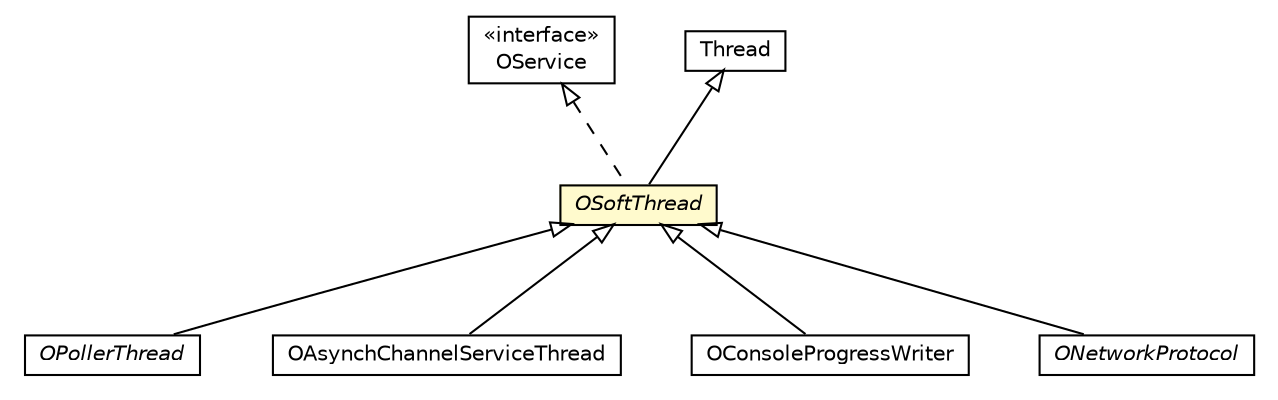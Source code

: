 #!/usr/local/bin/dot
#
# Class diagram 
# Generated by UMLGraph version R5_6-24-gf6e263 (http://www.umlgraph.org/)
#

digraph G {
	edge [fontname="Helvetica",fontsize=10,labelfontname="Helvetica",labelfontsize=10];
	node [fontname="Helvetica",fontsize=10,shape=plaintext];
	nodesep=0.25;
	ranksep=0.5;
	// com.orientechnologies.common.util.OService
	c3968979 [label=<<table title="com.orientechnologies.common.util.OService" border="0" cellborder="1" cellspacing="0" cellpadding="2" port="p" href="../util/OService.html">
		<tr><td><table border="0" cellspacing="0" cellpadding="1">
<tr><td align="center" balign="center"> &#171;interface&#187; </td></tr>
<tr><td align="center" balign="center"> OService </td></tr>
		</table></td></tr>
		</table>>, URL="../util/OService.html", fontname="Helvetica", fontcolor="black", fontsize=10.0];
	// com.orientechnologies.common.thread.OPollerThread
	c3968992 [label=<<table title="com.orientechnologies.common.thread.OPollerThread" border="0" cellborder="1" cellspacing="0" cellpadding="2" port="p" href="./OPollerThread.html">
		<tr><td><table border="0" cellspacing="0" cellpadding="1">
<tr><td align="center" balign="center"><font face="Helvetica-Oblique"> OPollerThread </font></td></tr>
		</table></td></tr>
		</table>>, URL="./OPollerThread.html", fontname="Helvetica", fontcolor="black", fontsize=10.0];
	// com.orientechnologies.common.thread.OSoftThread
	c3968994 [label=<<table title="com.orientechnologies.common.thread.OSoftThread" border="0" cellborder="1" cellspacing="0" cellpadding="2" port="p" bgcolor="lemonChiffon" href="./OSoftThread.html">
		<tr><td><table border="0" cellspacing="0" cellpadding="1">
<tr><td align="center" balign="center"><font face="Helvetica-Oblique"> OSoftThread </font></td></tr>
		</table></td></tr>
		</table>>, URL="./OSoftThread.html", fontname="Helvetica", fontcolor="black", fontsize=10.0];
	// com.orientechnologies.orient.client.binary.OAsynchChannelServiceThread
	c3970258 [label=<<table title="com.orientechnologies.orient.client.binary.OAsynchChannelServiceThread" border="0" cellborder="1" cellspacing="0" cellpadding="2" port="p" href="../../orient/client/binary/OAsynchChannelServiceThread.html">
		<tr><td><table border="0" cellspacing="0" cellpadding="1">
<tr><td align="center" balign="center"> OAsynchChannelServiceThread </td></tr>
		</table></td></tr>
		</table>>, URL="../../orient/client/binary/OAsynchChannelServiceThread.html", fontname="Helvetica", fontcolor="black", fontsize=10.0];
	// com.orientechnologies.orient.stresstest.OConsoleProgressWriter
	c3970352 [label=<<table title="com.orientechnologies.orient.stresstest.OConsoleProgressWriter" border="0" cellborder="1" cellspacing="0" cellpadding="2" port="p" href="../../orient/stresstest/OConsoleProgressWriter.html">
		<tr><td><table border="0" cellspacing="0" cellpadding="1">
<tr><td align="center" balign="center"> OConsoleProgressWriter </td></tr>
		</table></td></tr>
		</table>>, URL="../../orient/stresstest/OConsoleProgressWriter.html", fontname="Helvetica", fontcolor="black", fontsize=10.0];
	// com.orientechnologies.orient.server.network.protocol.ONetworkProtocol
	c3970472 [label=<<table title="com.orientechnologies.orient.server.network.protocol.ONetworkProtocol" border="0" cellborder="1" cellspacing="0" cellpadding="2" port="p" href="../../orient/server/network/protocol/ONetworkProtocol.html">
		<tr><td><table border="0" cellspacing="0" cellpadding="1">
<tr><td align="center" balign="center"><font face="Helvetica-Oblique"> ONetworkProtocol </font></td></tr>
		</table></td></tr>
		</table>>, URL="../../orient/server/network/protocol/ONetworkProtocol.html", fontname="Helvetica", fontcolor="black", fontsize=10.0];
	//com.orientechnologies.common.thread.OPollerThread extends com.orientechnologies.common.thread.OSoftThread
	c3968994:p -> c3968992:p [dir=back,arrowtail=empty];
	//com.orientechnologies.common.thread.OSoftThread extends java.lang.Thread
	c3970861:p -> c3968994:p [dir=back,arrowtail=empty];
	//com.orientechnologies.common.thread.OSoftThread implements com.orientechnologies.common.util.OService
	c3968979:p -> c3968994:p [dir=back,arrowtail=empty,style=dashed];
	//com.orientechnologies.orient.client.binary.OAsynchChannelServiceThread extends com.orientechnologies.common.thread.OSoftThread
	c3968994:p -> c3970258:p [dir=back,arrowtail=empty];
	//com.orientechnologies.orient.stresstest.OConsoleProgressWriter extends com.orientechnologies.common.thread.OSoftThread
	c3968994:p -> c3970352:p [dir=back,arrowtail=empty];
	//com.orientechnologies.orient.server.network.protocol.ONetworkProtocol extends com.orientechnologies.common.thread.OSoftThread
	c3968994:p -> c3970472:p [dir=back,arrowtail=empty];
	// java.lang.Thread
	c3970861 [label=<<table title="java.lang.Thread" border="0" cellborder="1" cellspacing="0" cellpadding="2" port="p" href="http://java.sun.com/j2se/1.4.2/docs/api/java/lang/Thread.html">
		<tr><td><table border="0" cellspacing="0" cellpadding="1">
<tr><td align="center" balign="center"> Thread </td></tr>
		</table></td></tr>
		</table>>, URL="http://java.sun.com/j2se/1.4.2/docs/api/java/lang/Thread.html", fontname="Helvetica", fontcolor="black", fontsize=10.0];
}

